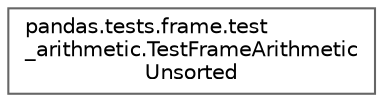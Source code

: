 digraph "Graphical Class Hierarchy"
{
 // LATEX_PDF_SIZE
  bgcolor="transparent";
  edge [fontname=Helvetica,fontsize=10,labelfontname=Helvetica,labelfontsize=10];
  node [fontname=Helvetica,fontsize=10,shape=box,height=0.2,width=0.4];
  rankdir="LR";
  Node0 [id="Node000000",label="pandas.tests.frame.test\l_arithmetic.TestFrameArithmetic\lUnsorted",height=0.2,width=0.4,color="grey40", fillcolor="white", style="filled",URL="$d5/df6/classpandas_1_1tests_1_1frame_1_1test__arithmetic_1_1TestFrameArithmeticUnsorted.html",tooltip=" "];
}
